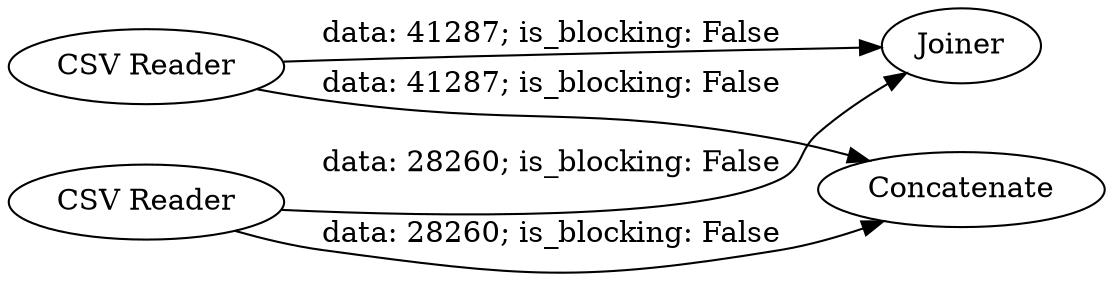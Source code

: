 digraph {
	"-8167468651184055972_1" [label="CSV Reader"]
	"-8167468651184055972_2" [label="CSV Reader"]
	"-8167468651184055972_3" [label=Joiner]
	"-8167468651184055972_4" [label=Concatenate]
	"-8167468651184055972_2" -> "-8167468651184055972_3" [label="data: 28260; is_blocking: False"]
	"-8167468651184055972_1" -> "-8167468651184055972_3" [label="data: 41287; is_blocking: False"]
	"-8167468651184055972_1" -> "-8167468651184055972_4" [label="data: 41287; is_blocking: False"]
	"-8167468651184055972_2" -> "-8167468651184055972_4" [label="data: 28260; is_blocking: False"]
	rankdir=LR
}
